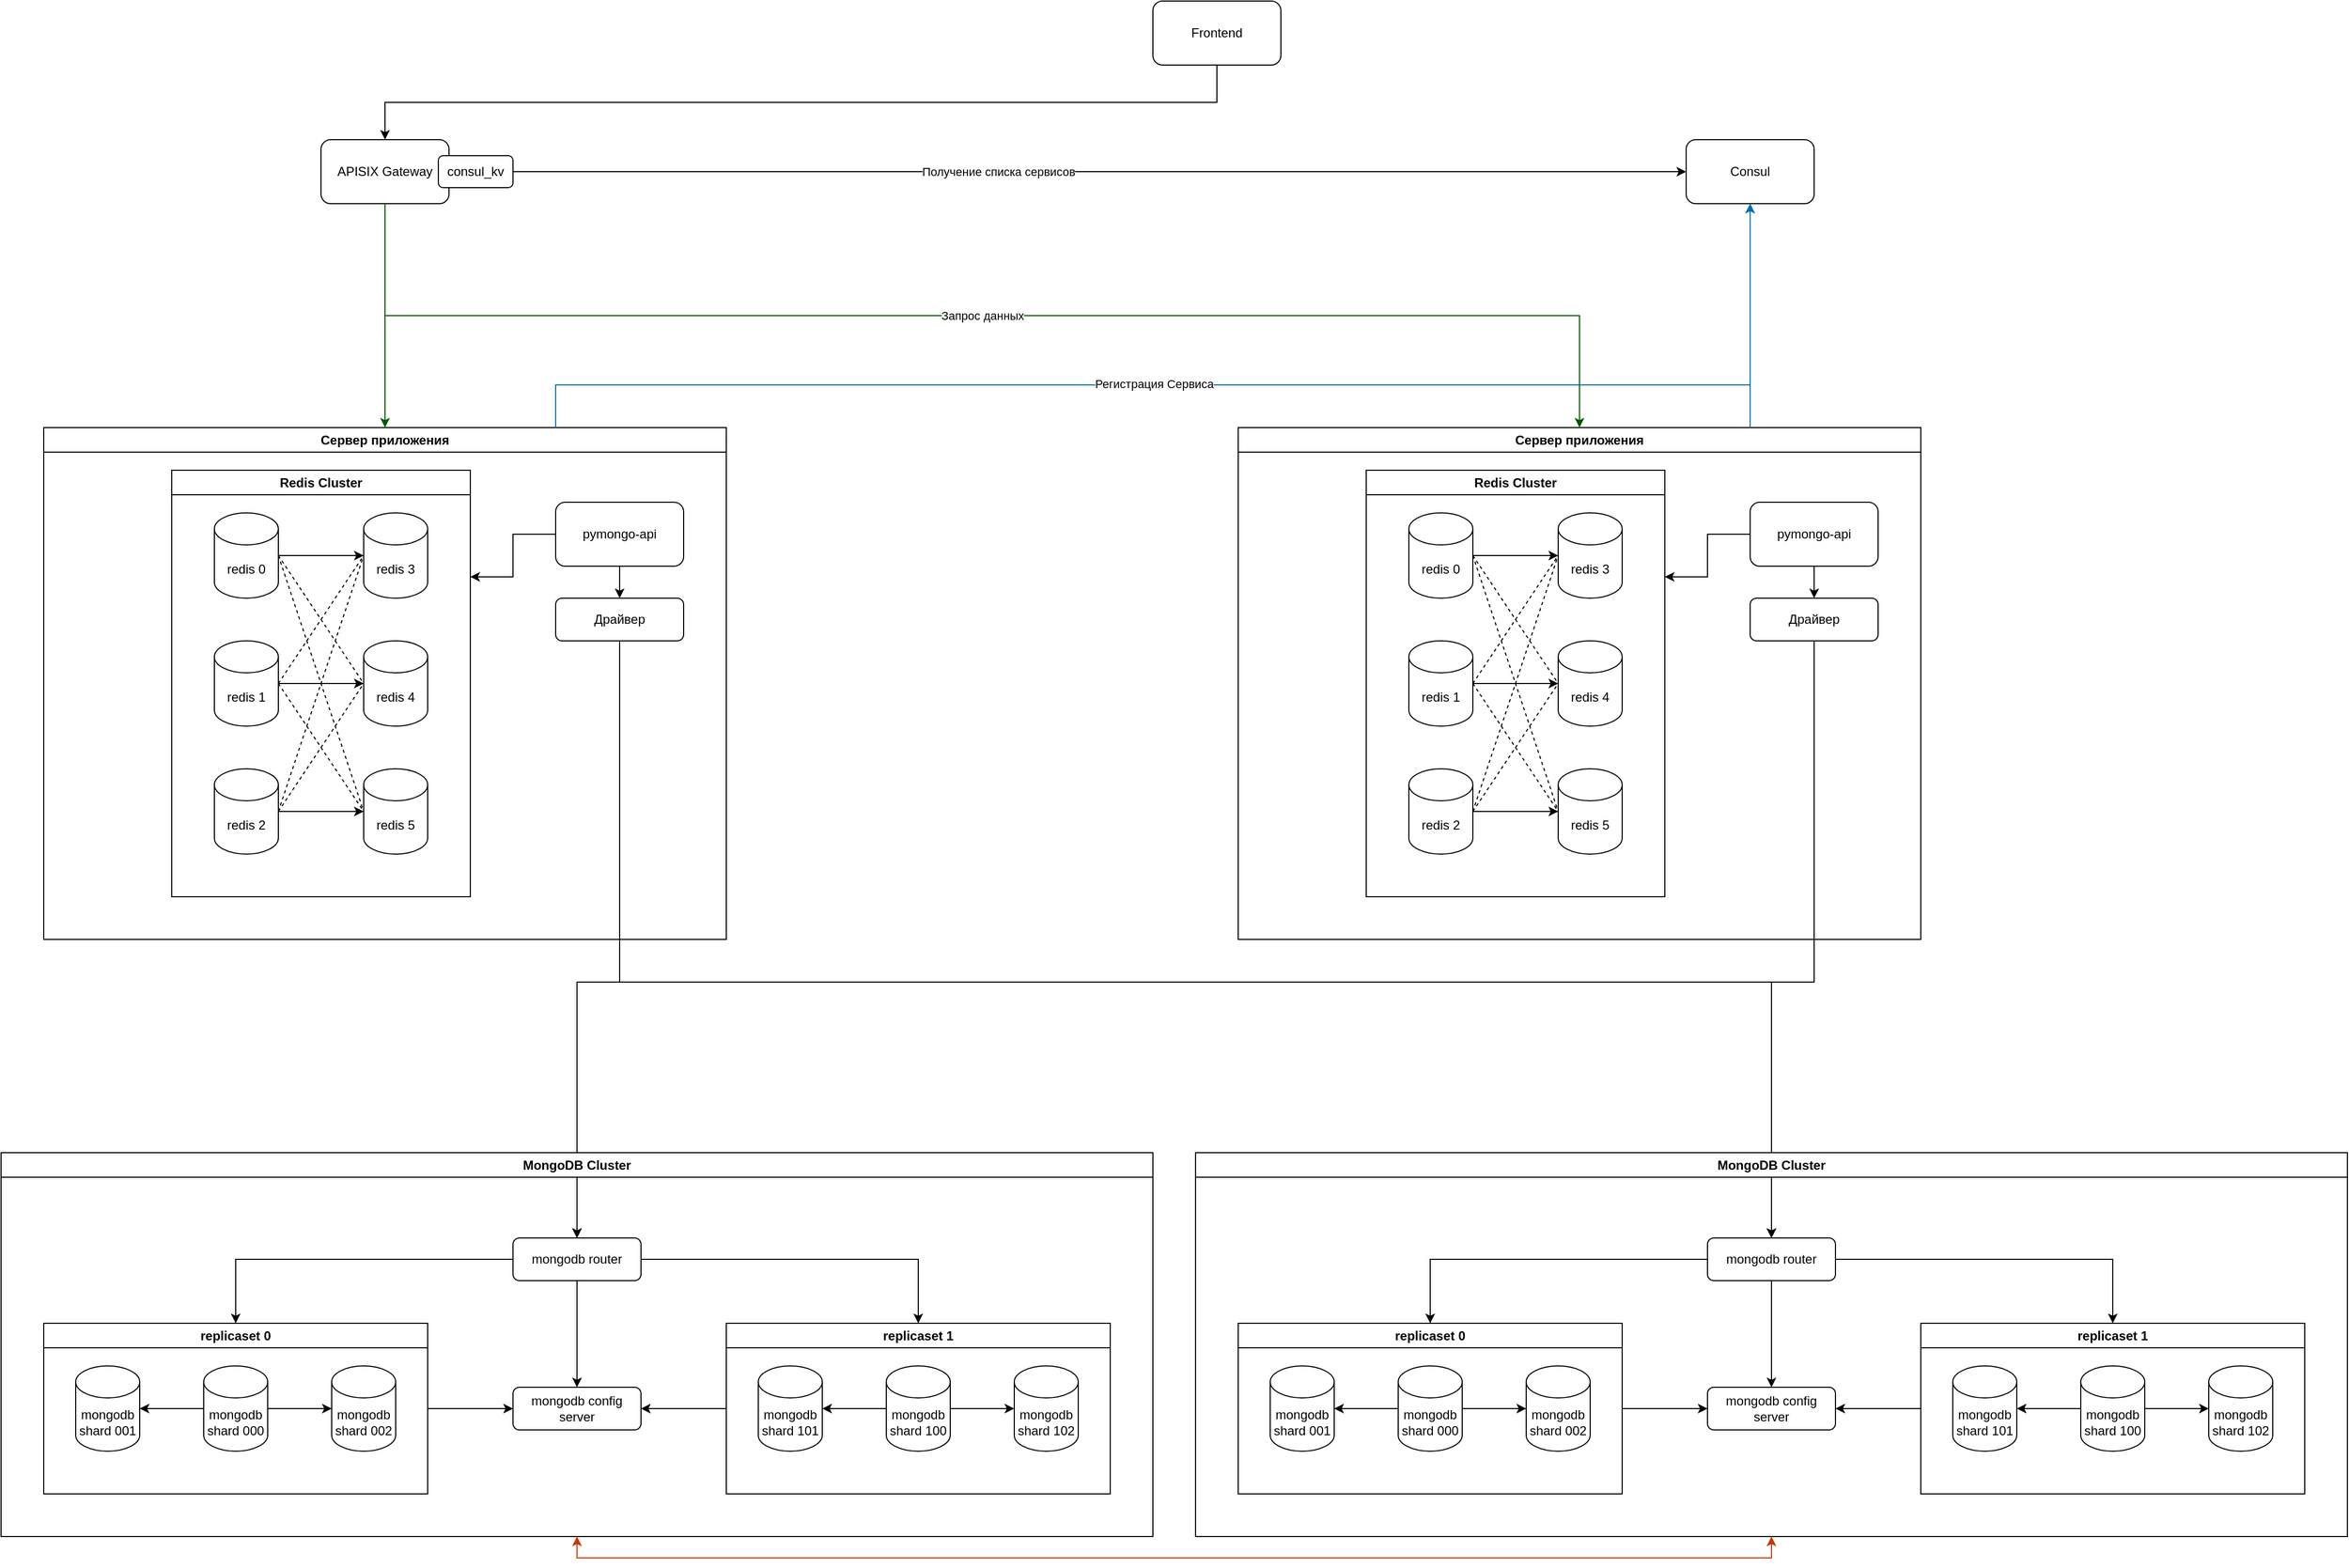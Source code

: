 <mxfile version="26.1.1">
  <diagram name="Page-1" id="-H_mtQnk-PTXWXPvYvuk">
    <mxGraphModel dx="2074" dy="1267" grid="1" gridSize="10" guides="1" tooltips="1" connect="1" arrows="1" fold="1" page="1" pageScale="1" pageWidth="1169" pageHeight="827" math="0" shadow="0">
      <root>
        <mxCell id="0" />
        <mxCell id="1" parent="0" />
        <mxCell id="dqWdWpCbqQZx0mYM54an-4" value="" style="group" parent="1" vertex="1" connectable="0">
          <mxGeometry x="300" y="130" width="180" height="60" as="geometry" />
        </mxCell>
        <mxCell id="dqWdWpCbqQZx0mYM54an-2" value="APISIX Gateway" style="rounded=1;whiteSpace=wrap;html=1;" parent="dqWdWpCbqQZx0mYM54an-4" vertex="1">
          <mxGeometry width="120" height="60" as="geometry" />
        </mxCell>
        <mxCell id="dqWdWpCbqQZx0mYM54an-3" value="consul_kv" style="rounded=1;whiteSpace=wrap;html=1;" parent="dqWdWpCbqQZx0mYM54an-4" vertex="1">
          <mxGeometry x="110" y="15" width="70" height="30" as="geometry" />
        </mxCell>
        <mxCell id="dqWdWpCbqQZx0mYM54an-5" value="Consul" style="rounded=1;whiteSpace=wrap;html=1;" parent="1" vertex="1">
          <mxGeometry x="1580" y="130" width="120" height="60" as="geometry" />
        </mxCell>
        <mxCell id="dqWdWpCbqQZx0mYM54an-46" style="edgeStyle=orthogonalEdgeStyle;rounded=0;orthogonalLoop=1;jettySize=auto;html=1;exitX=1;exitY=0.5;exitDx=0;exitDy=0;entryX=0;entryY=0.5;entryDx=0;entryDy=0;" parent="1" source="dqWdWpCbqQZx0mYM54an-3" target="dqWdWpCbqQZx0mYM54an-5" edge="1">
          <mxGeometry relative="1" as="geometry" />
        </mxCell>
        <mxCell id="dqWdWpCbqQZx0mYM54an-93" value="Получение списка сервисов" style="edgeLabel;html=1;align=center;verticalAlign=middle;resizable=0;points=[];" parent="dqWdWpCbqQZx0mYM54an-46" vertex="1" connectable="0">
          <mxGeometry x="-0.174" y="-1" relative="1" as="geometry">
            <mxPoint y="-1" as="offset" />
          </mxGeometry>
        </mxCell>
        <mxCell id="dqWdWpCbqQZx0mYM54an-124" style="edgeStyle=orthogonalEdgeStyle;rounded=0;orthogonalLoop=1;jettySize=auto;html=1;exitX=0.5;exitY=1;exitDx=0;exitDy=0;entryX=0.5;entryY=0;entryDx=0;entryDy=0;" parent="1" source="dqWdWpCbqQZx0mYM54an-123" target="dqWdWpCbqQZx0mYM54an-2" edge="1">
          <mxGeometry relative="1" as="geometry" />
        </mxCell>
        <mxCell id="dqWdWpCbqQZx0mYM54an-123" value="Frontend" style="rounded=1;whiteSpace=wrap;html=1;" parent="1" vertex="1">
          <mxGeometry x="1080" width="120" height="60" as="geometry" />
        </mxCell>
        <mxCell id="P2rB0Mfu34rMSdrRZBl6-49" value="" style="group" parent="1" vertex="1" connectable="0">
          <mxGeometry x="40" y="400" width="640" height="480" as="geometry" />
        </mxCell>
        <mxCell id="dqWdWpCbqQZx0mYM54an-13" value="Сервер приложения" style="swimlane;whiteSpace=wrap;html=1;" parent="P2rB0Mfu34rMSdrRZBl6-49" vertex="1">
          <mxGeometry width="640" height="480" as="geometry" />
        </mxCell>
        <mxCell id="8a7BIC_nl0AnSNakPIhv-13" value="" style="group" parent="dqWdWpCbqQZx0mYM54an-13" vertex="1" connectable="0">
          <mxGeometry x="120" y="40" width="280" height="400" as="geometry" />
        </mxCell>
        <mxCell id="8a7BIC_nl0AnSNakPIhv-1" value="redis 2" style="shape=cylinder3;whiteSpace=wrap;html=1;boundedLbl=1;backgroundOutline=1;size=15;" parent="8a7BIC_nl0AnSNakPIhv-13" vertex="1">
          <mxGeometry x="40" y="280" width="60" height="80" as="geometry" />
        </mxCell>
        <mxCell id="8a7BIC_nl0AnSNakPIhv-3" value="redis 1" style="shape=cylinder3;whiteSpace=wrap;html=1;boundedLbl=1;backgroundOutline=1;size=15;" parent="8a7BIC_nl0AnSNakPIhv-13" vertex="1">
          <mxGeometry x="40" y="160" width="60" height="80" as="geometry" />
        </mxCell>
        <mxCell id="8a7BIC_nl0AnSNakPIhv-5" value="redis 0" style="shape=cylinder3;whiteSpace=wrap;html=1;boundedLbl=1;backgroundOutline=1;size=15;" parent="8a7BIC_nl0AnSNakPIhv-13" vertex="1">
          <mxGeometry x="40" y="40" width="60" height="80" as="geometry" />
        </mxCell>
        <mxCell id="8a7BIC_nl0AnSNakPIhv-9" value="redis 5" style="shape=cylinder3;whiteSpace=wrap;html=1;boundedLbl=1;backgroundOutline=1;size=15;" parent="8a7BIC_nl0AnSNakPIhv-13" vertex="1">
          <mxGeometry x="180" y="280" width="60" height="80" as="geometry" />
        </mxCell>
        <mxCell id="8a7BIC_nl0AnSNakPIhv-10" value="redis 4" style="shape=cylinder3;whiteSpace=wrap;html=1;boundedLbl=1;backgroundOutline=1;size=15;" parent="8a7BIC_nl0AnSNakPIhv-13" vertex="1">
          <mxGeometry x="180" y="160" width="60" height="80" as="geometry" />
        </mxCell>
        <mxCell id="8a7BIC_nl0AnSNakPIhv-11" value="redis 3" style="shape=cylinder3;whiteSpace=wrap;html=1;boundedLbl=1;backgroundOutline=1;size=15;" parent="8a7BIC_nl0AnSNakPIhv-13" vertex="1">
          <mxGeometry x="180" y="40" width="60" height="80" as="geometry" />
        </mxCell>
        <mxCell id="8a7BIC_nl0AnSNakPIhv-12" value="Redis Cluster" style="swimlane;whiteSpace=wrap;html=1;" parent="8a7BIC_nl0AnSNakPIhv-13" vertex="1">
          <mxGeometry width="280" height="400" as="geometry" />
        </mxCell>
        <mxCell id="8a7BIC_nl0AnSNakPIhv-31" value="" style="endArrow=none;dashed=1;html=1;rounded=0;entryX=0;entryY=0.5;entryDx=0;entryDy=0;entryPerimeter=0;exitX=1;exitY=0.5;exitDx=0;exitDy=0;exitPerimeter=0;" parent="8a7BIC_nl0AnSNakPIhv-12" edge="1">
          <mxGeometry width="50" height="50" relative="1" as="geometry">
            <mxPoint x="100" y="320" as="sourcePoint" />
            <mxPoint x="180" y="200" as="targetPoint" />
          </mxGeometry>
        </mxCell>
        <mxCell id="8a7BIC_nl0AnSNakPIhv-33" value="" style="endArrow=none;dashed=1;html=1;rounded=0;entryX=0;entryY=0.5;entryDx=0;entryDy=0;entryPerimeter=0;exitX=1;exitY=0.5;exitDx=0;exitDy=0;exitPerimeter=0;" parent="8a7BIC_nl0AnSNakPIhv-12" edge="1">
          <mxGeometry width="50" height="50" relative="1" as="geometry">
            <mxPoint x="100" y="200" as="sourcePoint" />
            <mxPoint x="180" y="320" as="targetPoint" />
          </mxGeometry>
        </mxCell>
        <mxCell id="8a7BIC_nl0AnSNakPIhv-15" style="edgeStyle=orthogonalEdgeStyle;rounded=0;orthogonalLoop=1;jettySize=auto;html=1;exitX=1;exitY=0.5;exitDx=0;exitDy=0;exitPerimeter=0;entryX=0;entryY=0.5;entryDx=0;entryDy=0;entryPerimeter=0;" parent="8a7BIC_nl0AnSNakPIhv-13" source="8a7BIC_nl0AnSNakPIhv-5" target="8a7BIC_nl0AnSNakPIhv-11" edge="1">
          <mxGeometry relative="1" as="geometry" />
        </mxCell>
        <mxCell id="8a7BIC_nl0AnSNakPIhv-16" style="edgeStyle=orthogonalEdgeStyle;rounded=0;orthogonalLoop=1;jettySize=auto;html=1;exitX=1;exitY=0.5;exitDx=0;exitDy=0;exitPerimeter=0;entryX=0;entryY=0.5;entryDx=0;entryDy=0;entryPerimeter=0;" parent="8a7BIC_nl0AnSNakPIhv-13" source="8a7BIC_nl0AnSNakPIhv-3" target="8a7BIC_nl0AnSNakPIhv-10" edge="1">
          <mxGeometry relative="1" as="geometry" />
        </mxCell>
        <mxCell id="8a7BIC_nl0AnSNakPIhv-17" style="edgeStyle=orthogonalEdgeStyle;rounded=0;orthogonalLoop=1;jettySize=auto;html=1;exitX=1;exitY=0.5;exitDx=0;exitDy=0;exitPerimeter=0;entryX=0;entryY=0.5;entryDx=0;entryDy=0;entryPerimeter=0;" parent="8a7BIC_nl0AnSNakPIhv-13" source="8a7BIC_nl0AnSNakPIhv-1" target="8a7BIC_nl0AnSNakPIhv-9" edge="1">
          <mxGeometry relative="1" as="geometry" />
        </mxCell>
        <mxCell id="8a7BIC_nl0AnSNakPIhv-30" value="" style="endArrow=none;dashed=1;html=1;rounded=0;entryX=0;entryY=0.5;entryDx=0;entryDy=0;entryPerimeter=0;exitX=1;exitY=0.5;exitDx=0;exitDy=0;exitPerimeter=0;" parent="8a7BIC_nl0AnSNakPIhv-13" source="8a7BIC_nl0AnSNakPIhv-3" target="8a7BIC_nl0AnSNakPIhv-11" edge="1">
          <mxGeometry width="50" height="50" relative="1" as="geometry">
            <mxPoint x="115" y="180" as="sourcePoint" />
            <mxPoint x="165" y="130" as="targetPoint" />
          </mxGeometry>
        </mxCell>
        <mxCell id="8a7BIC_nl0AnSNakPIhv-32" value="" style="endArrow=none;dashed=1;html=1;rounded=0;entryX=0;entryY=0.5;entryDx=0;entryDy=0;entryPerimeter=0;exitX=1;exitY=0.5;exitDx=0;exitDy=0;exitPerimeter=0;" parent="8a7BIC_nl0AnSNakPIhv-13" source="8a7BIC_nl0AnSNakPIhv-5" target="8a7BIC_nl0AnSNakPIhv-10" edge="1">
          <mxGeometry width="50" height="50" relative="1" as="geometry">
            <mxPoint x="110" y="210" as="sourcePoint" />
            <mxPoint x="190" y="90" as="targetPoint" />
          </mxGeometry>
        </mxCell>
        <mxCell id="8a7BIC_nl0AnSNakPIhv-37" value="" style="endArrow=none;dashed=1;html=1;rounded=0;entryX=0;entryY=0.5;entryDx=0;entryDy=0;entryPerimeter=0;exitX=1;exitY=0.5;exitDx=0;exitDy=0;exitPerimeter=0;" parent="8a7BIC_nl0AnSNakPIhv-13" source="8a7BIC_nl0AnSNakPIhv-5" target="8a7BIC_nl0AnSNakPIhv-9" edge="1">
          <mxGeometry width="50" height="50" relative="1" as="geometry">
            <mxPoint x="110" y="90" as="sourcePoint" />
            <mxPoint x="190" y="210" as="targetPoint" />
          </mxGeometry>
        </mxCell>
        <mxCell id="8a7BIC_nl0AnSNakPIhv-38" value="" style="endArrow=none;dashed=1;html=1;rounded=0;entryX=0;entryY=0.5;entryDx=0;entryDy=0;entryPerimeter=0;exitX=1;exitY=0.5;exitDx=0;exitDy=0;exitPerimeter=0;" parent="8a7BIC_nl0AnSNakPIhv-13" source="8a7BIC_nl0AnSNakPIhv-1" target="8a7BIC_nl0AnSNakPIhv-11" edge="1">
          <mxGeometry width="50" height="50" relative="1" as="geometry">
            <mxPoint x="120" y="100" as="sourcePoint" />
            <mxPoint x="200" y="220" as="targetPoint" />
          </mxGeometry>
        </mxCell>
        <mxCell id="dqWdWpCbqQZx0mYM54an-6" value="" style="group" parent="P2rB0Mfu34rMSdrRZBl6-49" vertex="1" connectable="0">
          <mxGeometry x="480" y="70" width="120" height="130" as="geometry" />
        </mxCell>
        <mxCell id="zA23MoTUsTF4_91t8viU-3" value="pymongo-api" style="rounded=1;whiteSpace=wrap;html=1;" parent="dqWdWpCbqQZx0mYM54an-6" vertex="1">
          <mxGeometry width="120" height="60" as="geometry" />
        </mxCell>
        <mxCell id="dbREd8kYVU3tzgiQIXqs-3" value="Драйвер" style="rounded=1;whiteSpace=wrap;html=1;" parent="dqWdWpCbqQZx0mYM54an-6" vertex="1">
          <mxGeometry y="90" width="120" height="40" as="geometry" />
        </mxCell>
        <mxCell id="k_xwfJecmbTnGhpivg_c-1" style="edgeStyle=orthogonalEdgeStyle;rounded=0;orthogonalLoop=1;jettySize=auto;html=1;exitX=0.5;exitY=1;exitDx=0;exitDy=0;entryX=0.5;entryY=0;entryDx=0;entryDy=0;" parent="dqWdWpCbqQZx0mYM54an-6" source="zA23MoTUsTF4_91t8viU-3" target="dbREd8kYVU3tzgiQIXqs-3" edge="1">
          <mxGeometry relative="1" as="geometry" />
        </mxCell>
        <mxCell id="P2rB0Mfu34rMSdrRZBl6-27" style="edgeStyle=orthogonalEdgeStyle;rounded=0;orthogonalLoop=1;jettySize=auto;html=1;exitX=0;exitY=0.5;exitDx=0;exitDy=0;entryX=1;entryY=0.25;entryDx=0;entryDy=0;" parent="P2rB0Mfu34rMSdrRZBl6-49" source="zA23MoTUsTF4_91t8viU-3" target="8a7BIC_nl0AnSNakPIhv-12" edge="1">
          <mxGeometry relative="1" as="geometry" />
        </mxCell>
        <mxCell id="P2rB0Mfu34rMSdrRZBl6-50" value="" style="group" parent="1" vertex="1" connectable="0">
          <mxGeometry x="1160" y="400" width="640" height="480" as="geometry" />
        </mxCell>
        <mxCell id="P2rB0Mfu34rMSdrRZBl6-51" value="Сервер приложения" style="swimlane;whiteSpace=wrap;html=1;" parent="P2rB0Mfu34rMSdrRZBl6-50" vertex="1">
          <mxGeometry width="640" height="480" as="geometry" />
        </mxCell>
        <mxCell id="P2rB0Mfu34rMSdrRZBl6-52" value="" style="group" parent="P2rB0Mfu34rMSdrRZBl6-51" vertex="1" connectable="0">
          <mxGeometry x="120" y="40" width="280" height="400" as="geometry" />
        </mxCell>
        <mxCell id="P2rB0Mfu34rMSdrRZBl6-53" value="redis 2" style="shape=cylinder3;whiteSpace=wrap;html=1;boundedLbl=1;backgroundOutline=1;size=15;" parent="P2rB0Mfu34rMSdrRZBl6-52" vertex="1">
          <mxGeometry x="40" y="280" width="60" height="80" as="geometry" />
        </mxCell>
        <mxCell id="P2rB0Mfu34rMSdrRZBl6-54" value="redis 1" style="shape=cylinder3;whiteSpace=wrap;html=1;boundedLbl=1;backgroundOutline=1;size=15;" parent="P2rB0Mfu34rMSdrRZBl6-52" vertex="1">
          <mxGeometry x="40" y="160" width="60" height="80" as="geometry" />
        </mxCell>
        <mxCell id="P2rB0Mfu34rMSdrRZBl6-55" value="redis 0" style="shape=cylinder3;whiteSpace=wrap;html=1;boundedLbl=1;backgroundOutline=1;size=15;" parent="P2rB0Mfu34rMSdrRZBl6-52" vertex="1">
          <mxGeometry x="40" y="40" width="60" height="80" as="geometry" />
        </mxCell>
        <mxCell id="P2rB0Mfu34rMSdrRZBl6-56" value="redis 5" style="shape=cylinder3;whiteSpace=wrap;html=1;boundedLbl=1;backgroundOutline=1;size=15;" parent="P2rB0Mfu34rMSdrRZBl6-52" vertex="1">
          <mxGeometry x="180" y="280" width="60" height="80" as="geometry" />
        </mxCell>
        <mxCell id="P2rB0Mfu34rMSdrRZBl6-57" value="redis 4" style="shape=cylinder3;whiteSpace=wrap;html=1;boundedLbl=1;backgroundOutline=1;size=15;" parent="P2rB0Mfu34rMSdrRZBl6-52" vertex="1">
          <mxGeometry x="180" y="160" width="60" height="80" as="geometry" />
        </mxCell>
        <mxCell id="P2rB0Mfu34rMSdrRZBl6-58" value="redis 3" style="shape=cylinder3;whiteSpace=wrap;html=1;boundedLbl=1;backgroundOutline=1;size=15;" parent="P2rB0Mfu34rMSdrRZBl6-52" vertex="1">
          <mxGeometry x="180" y="40" width="60" height="80" as="geometry" />
        </mxCell>
        <mxCell id="P2rB0Mfu34rMSdrRZBl6-59" value="Redis Cluster" style="swimlane;whiteSpace=wrap;html=1;" parent="P2rB0Mfu34rMSdrRZBl6-52" vertex="1">
          <mxGeometry width="280" height="400" as="geometry" />
        </mxCell>
        <mxCell id="P2rB0Mfu34rMSdrRZBl6-60" value="" style="endArrow=none;dashed=1;html=1;rounded=0;entryX=0;entryY=0.5;entryDx=0;entryDy=0;entryPerimeter=0;exitX=1;exitY=0.5;exitDx=0;exitDy=0;exitPerimeter=0;" parent="P2rB0Mfu34rMSdrRZBl6-59" edge="1">
          <mxGeometry width="50" height="50" relative="1" as="geometry">
            <mxPoint x="100" y="320" as="sourcePoint" />
            <mxPoint x="180" y="200" as="targetPoint" />
          </mxGeometry>
        </mxCell>
        <mxCell id="P2rB0Mfu34rMSdrRZBl6-61" value="" style="endArrow=none;dashed=1;html=1;rounded=0;entryX=0;entryY=0.5;entryDx=0;entryDy=0;entryPerimeter=0;exitX=1;exitY=0.5;exitDx=0;exitDy=0;exitPerimeter=0;" parent="P2rB0Mfu34rMSdrRZBl6-59" edge="1">
          <mxGeometry width="50" height="50" relative="1" as="geometry">
            <mxPoint x="100" y="200" as="sourcePoint" />
            <mxPoint x="180" y="320" as="targetPoint" />
          </mxGeometry>
        </mxCell>
        <mxCell id="P2rB0Mfu34rMSdrRZBl6-62" style="edgeStyle=orthogonalEdgeStyle;rounded=0;orthogonalLoop=1;jettySize=auto;html=1;exitX=1;exitY=0.5;exitDx=0;exitDy=0;exitPerimeter=0;entryX=0;entryY=0.5;entryDx=0;entryDy=0;entryPerimeter=0;" parent="P2rB0Mfu34rMSdrRZBl6-52" source="P2rB0Mfu34rMSdrRZBl6-55" target="P2rB0Mfu34rMSdrRZBl6-58" edge="1">
          <mxGeometry relative="1" as="geometry" />
        </mxCell>
        <mxCell id="P2rB0Mfu34rMSdrRZBl6-63" style="edgeStyle=orthogonalEdgeStyle;rounded=0;orthogonalLoop=1;jettySize=auto;html=1;exitX=1;exitY=0.5;exitDx=0;exitDy=0;exitPerimeter=0;entryX=0;entryY=0.5;entryDx=0;entryDy=0;entryPerimeter=0;" parent="P2rB0Mfu34rMSdrRZBl6-52" source="P2rB0Mfu34rMSdrRZBl6-54" target="P2rB0Mfu34rMSdrRZBl6-57" edge="1">
          <mxGeometry relative="1" as="geometry" />
        </mxCell>
        <mxCell id="P2rB0Mfu34rMSdrRZBl6-64" style="edgeStyle=orthogonalEdgeStyle;rounded=0;orthogonalLoop=1;jettySize=auto;html=1;exitX=1;exitY=0.5;exitDx=0;exitDy=0;exitPerimeter=0;entryX=0;entryY=0.5;entryDx=0;entryDy=0;entryPerimeter=0;" parent="P2rB0Mfu34rMSdrRZBl6-52" source="P2rB0Mfu34rMSdrRZBl6-53" target="P2rB0Mfu34rMSdrRZBl6-56" edge="1">
          <mxGeometry relative="1" as="geometry" />
        </mxCell>
        <mxCell id="P2rB0Mfu34rMSdrRZBl6-65" value="" style="endArrow=none;dashed=1;html=1;rounded=0;entryX=0;entryY=0.5;entryDx=0;entryDy=0;entryPerimeter=0;exitX=1;exitY=0.5;exitDx=0;exitDy=0;exitPerimeter=0;" parent="P2rB0Mfu34rMSdrRZBl6-52" source="P2rB0Mfu34rMSdrRZBl6-54" target="P2rB0Mfu34rMSdrRZBl6-58" edge="1">
          <mxGeometry width="50" height="50" relative="1" as="geometry">
            <mxPoint x="115" y="180" as="sourcePoint" />
            <mxPoint x="165" y="130" as="targetPoint" />
          </mxGeometry>
        </mxCell>
        <mxCell id="P2rB0Mfu34rMSdrRZBl6-66" value="" style="endArrow=none;dashed=1;html=1;rounded=0;entryX=0;entryY=0.5;entryDx=0;entryDy=0;entryPerimeter=0;exitX=1;exitY=0.5;exitDx=0;exitDy=0;exitPerimeter=0;" parent="P2rB0Mfu34rMSdrRZBl6-52" source="P2rB0Mfu34rMSdrRZBl6-55" target="P2rB0Mfu34rMSdrRZBl6-57" edge="1">
          <mxGeometry width="50" height="50" relative="1" as="geometry">
            <mxPoint x="110" y="210" as="sourcePoint" />
            <mxPoint x="190" y="90" as="targetPoint" />
          </mxGeometry>
        </mxCell>
        <mxCell id="P2rB0Mfu34rMSdrRZBl6-67" value="" style="endArrow=none;dashed=1;html=1;rounded=0;entryX=0;entryY=0.5;entryDx=0;entryDy=0;entryPerimeter=0;exitX=1;exitY=0.5;exitDx=0;exitDy=0;exitPerimeter=0;" parent="P2rB0Mfu34rMSdrRZBl6-52" source="P2rB0Mfu34rMSdrRZBl6-55" target="P2rB0Mfu34rMSdrRZBl6-56" edge="1">
          <mxGeometry width="50" height="50" relative="1" as="geometry">
            <mxPoint x="110" y="90" as="sourcePoint" />
            <mxPoint x="190" y="210" as="targetPoint" />
          </mxGeometry>
        </mxCell>
        <mxCell id="P2rB0Mfu34rMSdrRZBl6-68" value="" style="endArrow=none;dashed=1;html=1;rounded=0;entryX=0;entryY=0.5;entryDx=0;entryDy=0;entryPerimeter=0;exitX=1;exitY=0.5;exitDx=0;exitDy=0;exitPerimeter=0;" parent="P2rB0Mfu34rMSdrRZBl6-52" source="P2rB0Mfu34rMSdrRZBl6-53" target="P2rB0Mfu34rMSdrRZBl6-58" edge="1">
          <mxGeometry width="50" height="50" relative="1" as="geometry">
            <mxPoint x="120" y="100" as="sourcePoint" />
            <mxPoint x="200" y="220" as="targetPoint" />
          </mxGeometry>
        </mxCell>
        <mxCell id="P2rB0Mfu34rMSdrRZBl6-69" value="" style="group" parent="P2rB0Mfu34rMSdrRZBl6-50" vertex="1" connectable="0">
          <mxGeometry x="480" y="70" width="120" height="130" as="geometry" />
        </mxCell>
        <mxCell id="P2rB0Mfu34rMSdrRZBl6-70" value="pymongo-api" style="rounded=1;whiteSpace=wrap;html=1;" parent="P2rB0Mfu34rMSdrRZBl6-69" vertex="1">
          <mxGeometry width="120" height="60" as="geometry" />
        </mxCell>
        <mxCell id="P2rB0Mfu34rMSdrRZBl6-71" value="Драйвер" style="rounded=1;whiteSpace=wrap;html=1;" parent="P2rB0Mfu34rMSdrRZBl6-69" vertex="1">
          <mxGeometry y="90" width="120" height="40" as="geometry" />
        </mxCell>
        <mxCell id="P2rB0Mfu34rMSdrRZBl6-72" style="edgeStyle=orthogonalEdgeStyle;rounded=0;orthogonalLoop=1;jettySize=auto;html=1;exitX=0.5;exitY=1;exitDx=0;exitDy=0;entryX=0.5;entryY=0;entryDx=0;entryDy=0;" parent="P2rB0Mfu34rMSdrRZBl6-69" source="P2rB0Mfu34rMSdrRZBl6-70" target="P2rB0Mfu34rMSdrRZBl6-71" edge="1">
          <mxGeometry relative="1" as="geometry" />
        </mxCell>
        <mxCell id="P2rB0Mfu34rMSdrRZBl6-73" style="edgeStyle=orthogonalEdgeStyle;rounded=0;orthogonalLoop=1;jettySize=auto;html=1;exitX=0;exitY=0.5;exitDx=0;exitDy=0;entryX=1;entryY=0.25;entryDx=0;entryDy=0;" parent="P2rB0Mfu34rMSdrRZBl6-50" source="P2rB0Mfu34rMSdrRZBl6-70" target="P2rB0Mfu34rMSdrRZBl6-59" edge="1">
          <mxGeometry relative="1" as="geometry" />
        </mxCell>
        <mxCell id="P2rB0Mfu34rMSdrRZBl6-74" style="edgeStyle=orthogonalEdgeStyle;rounded=0;orthogonalLoop=1;jettySize=auto;html=1;exitX=0.5;exitY=1;exitDx=0;exitDy=0;entryX=0.5;entryY=0;entryDx=0;entryDy=0;" parent="1" source="dbREd8kYVU3tzgiQIXqs-3" target="dbREd8kYVU3tzgiQIXqs-5" edge="1">
          <mxGeometry relative="1" as="geometry">
            <Array as="points">
              <mxPoint x="580" y="920" />
              <mxPoint x="540" y="920" />
            </Array>
          </mxGeometry>
        </mxCell>
        <mxCell id="P2rB0Mfu34rMSdrRZBl6-75" style="edgeStyle=orthogonalEdgeStyle;rounded=0;orthogonalLoop=1;jettySize=auto;html=1;exitX=0.5;exitY=1;exitDx=0;exitDy=0;entryX=0.5;entryY=0;entryDx=0;entryDy=0;" parent="1" source="dbREd8kYVU3tzgiQIXqs-3" target="P2rB0Mfu34rMSdrRZBl6-3" edge="1">
          <mxGeometry relative="1" as="geometry">
            <Array as="points">
              <mxPoint x="580" y="920" />
              <mxPoint x="1660" y="920" />
            </Array>
          </mxGeometry>
        </mxCell>
        <mxCell id="P2rB0Mfu34rMSdrRZBl6-76" style="edgeStyle=orthogonalEdgeStyle;rounded=0;orthogonalLoop=1;jettySize=auto;html=1;exitX=0.5;exitY=1;exitDx=0;exitDy=0;" parent="1" source="P2rB0Mfu34rMSdrRZBl6-71" target="P2rB0Mfu34rMSdrRZBl6-3" edge="1">
          <mxGeometry relative="1" as="geometry">
            <Array as="points">
              <mxPoint x="1700" y="920" />
              <mxPoint x="1660" y="920" />
            </Array>
          </mxGeometry>
        </mxCell>
        <mxCell id="P2rB0Mfu34rMSdrRZBl6-77" style="edgeStyle=orthogonalEdgeStyle;rounded=0;orthogonalLoop=1;jettySize=auto;html=1;exitX=0.5;exitY=1;exitDx=0;exitDy=0;entryX=0.5;entryY=0;entryDx=0;entryDy=0;" parent="1" source="P2rB0Mfu34rMSdrRZBl6-71" target="dbREd8kYVU3tzgiQIXqs-5" edge="1">
          <mxGeometry relative="1" as="geometry">
            <Array as="points">
              <mxPoint x="1700" y="920" />
              <mxPoint x="540" y="920" />
            </Array>
          </mxGeometry>
        </mxCell>
        <mxCell id="P2rB0Mfu34rMSdrRZBl6-78" style="edgeStyle=orthogonalEdgeStyle;rounded=0;orthogonalLoop=1;jettySize=auto;html=1;exitX=0.5;exitY=1;exitDx=0;exitDy=0;entryX=0.5;entryY=0;entryDx=0;entryDy=0;fillColor=#008a00;strokeColor=#005700;" parent="1" source="dqWdWpCbqQZx0mYM54an-2" target="dqWdWpCbqQZx0mYM54an-13" edge="1">
          <mxGeometry relative="1" as="geometry" />
        </mxCell>
        <mxCell id="P2rB0Mfu34rMSdrRZBl6-79" style="edgeStyle=orthogonalEdgeStyle;rounded=0;orthogonalLoop=1;jettySize=auto;html=1;exitX=0.5;exitY=1;exitDx=0;exitDy=0;fillColor=#008a00;strokeColor=#005700;" parent="1" source="dqWdWpCbqQZx0mYM54an-2" target="P2rB0Mfu34rMSdrRZBl6-51" edge="1">
          <mxGeometry relative="1" as="geometry" />
        </mxCell>
        <mxCell id="P2rB0Mfu34rMSdrRZBl6-93" value="Запрос данных" style="edgeLabel;html=1;align=center;verticalAlign=middle;resizable=0;points=[];" parent="P2rB0Mfu34rMSdrRZBl6-79" vertex="1" connectable="0">
          <mxGeometry relative="1" as="geometry">
            <mxPoint as="offset" />
          </mxGeometry>
        </mxCell>
        <mxCell id="P2rB0Mfu34rMSdrRZBl6-82" value="" style="group" parent="1" vertex="1" connectable="0">
          <mxGeometry y="1080" width="1080" height="360" as="geometry" />
        </mxCell>
        <mxCell id="dqWdWpCbqQZx0mYM54an-11" value="" style="group" parent="P2rB0Mfu34rMSdrRZBl6-82" vertex="1" connectable="0">
          <mxGeometry x="40" y="80" width="1000" height="240" as="geometry" />
        </mxCell>
        <mxCell id="dbREd8kYVU3tzgiQIXqs-5" value="mongodb router" style="rounded=1;whiteSpace=wrap;html=1;" parent="dqWdWpCbqQZx0mYM54an-11" vertex="1">
          <mxGeometry x="440" width="120" height="40" as="geometry" />
        </mxCell>
        <mxCell id="dbREd8kYVU3tzgiQIXqs-7" value="mongodb config server" style="rounded=1;whiteSpace=wrap;html=1;" parent="dqWdWpCbqQZx0mYM54an-11" vertex="1">
          <mxGeometry x="440" y="140" width="120" height="40" as="geometry" />
        </mxCell>
        <mxCell id="dqWdWpCbqQZx0mYM54an-9" value="" style="group" parent="dqWdWpCbqQZx0mYM54an-11" vertex="1" connectable="0">
          <mxGeometry x="640" y="80" width="360" height="160" as="geometry" />
        </mxCell>
        <mxCell id="pXJ7bdGz6Sk2BNIV2tW--5" value="replicaset 1" style="swimlane;whiteSpace=wrap;html=1;" parent="dqWdWpCbqQZx0mYM54an-9" vertex="1">
          <mxGeometry width="360" height="160" as="geometry" />
        </mxCell>
        <mxCell id="dqWdWpCbqQZx0mYM54an-8" value="" style="group" parent="dqWdWpCbqQZx0mYM54an-9" vertex="1" connectable="0">
          <mxGeometry x="30" y="40" width="300" height="80" as="geometry" />
        </mxCell>
        <mxCell id="dbREd8kYVU3tzgiQIXqs-2" value="mongodb shard 100" style="shape=cylinder3;whiteSpace=wrap;html=1;boundedLbl=1;backgroundOutline=1;size=15;" parent="dqWdWpCbqQZx0mYM54an-8" vertex="1">
          <mxGeometry x="120" width="60" height="80" as="geometry" />
        </mxCell>
        <mxCell id="_al5clU8z6GfftOGp_AF-3" value="mongodb shard 101" style="shape=cylinder3;whiteSpace=wrap;html=1;boundedLbl=1;backgroundOutline=1;size=15;" parent="dqWdWpCbqQZx0mYM54an-8" vertex="1">
          <mxGeometry width="60" height="80" as="geometry" />
        </mxCell>
        <mxCell id="_al5clU8z6GfftOGp_AF-4" value="mongodb shard 102" style="shape=cylinder3;whiteSpace=wrap;html=1;boundedLbl=1;backgroundOutline=1;size=15;" parent="dqWdWpCbqQZx0mYM54an-8" vertex="1">
          <mxGeometry x="240" width="60" height="80" as="geometry" />
        </mxCell>
        <mxCell id="_al5clU8z6GfftOGp_AF-11" style="edgeStyle=orthogonalEdgeStyle;rounded=0;orthogonalLoop=1;jettySize=auto;html=1;exitX=0;exitY=0.5;exitDx=0;exitDy=0;exitPerimeter=0;entryX=1;entryY=0.5;entryDx=0;entryDy=0;entryPerimeter=0;" parent="dqWdWpCbqQZx0mYM54an-8" source="dbREd8kYVU3tzgiQIXqs-2" target="_al5clU8z6GfftOGp_AF-3" edge="1">
          <mxGeometry relative="1" as="geometry" />
        </mxCell>
        <mxCell id="_al5clU8z6GfftOGp_AF-12" value="" style="edgeStyle=orthogonalEdgeStyle;rounded=0;orthogonalLoop=1;jettySize=auto;html=1;" parent="dqWdWpCbqQZx0mYM54an-8" source="dbREd8kYVU3tzgiQIXqs-2" target="_al5clU8z6GfftOGp_AF-4" edge="1">
          <mxGeometry relative="1" as="geometry" />
        </mxCell>
        <mxCell id="dqWdWpCbqQZx0mYM54an-10" value="" style="group" parent="dqWdWpCbqQZx0mYM54an-11" vertex="1" connectable="0">
          <mxGeometry y="80" width="360" height="160" as="geometry" />
        </mxCell>
        <mxCell id="pXJ7bdGz6Sk2BNIV2tW--1" value="replicaset 0" style="swimlane;whiteSpace=wrap;html=1;" parent="dqWdWpCbqQZx0mYM54an-10" vertex="1">
          <mxGeometry width="360" height="160" as="geometry" />
        </mxCell>
        <mxCell id="dqWdWpCbqQZx0mYM54an-7" value="" style="group" parent="dqWdWpCbqQZx0mYM54an-10" vertex="1" connectable="0">
          <mxGeometry x="30" y="40" width="300" height="80" as="geometry" />
        </mxCell>
        <mxCell id="dbREd8kYVU3tzgiQIXqs-1" value="mongodb shard 000" style="shape=cylinder3;whiteSpace=wrap;html=1;boundedLbl=1;backgroundOutline=1;size=15;" parent="dqWdWpCbqQZx0mYM54an-7" vertex="1">
          <mxGeometry x="120" width="60" height="80" as="geometry" />
        </mxCell>
        <mxCell id="_al5clU8z6GfftOGp_AF-1" value="mongodb shard 001" style="shape=cylinder3;whiteSpace=wrap;html=1;boundedLbl=1;backgroundOutline=1;size=15;" parent="dqWdWpCbqQZx0mYM54an-7" vertex="1">
          <mxGeometry width="60" height="80" as="geometry" />
        </mxCell>
        <mxCell id="_al5clU8z6GfftOGp_AF-2" value="mongodb shard 002" style="shape=cylinder3;whiteSpace=wrap;html=1;boundedLbl=1;backgroundOutline=1;size=15;" parent="dqWdWpCbqQZx0mYM54an-7" vertex="1">
          <mxGeometry x="240" width="60" height="80" as="geometry" />
        </mxCell>
        <mxCell id="_al5clU8z6GfftOGp_AF-9" style="edgeStyle=orthogonalEdgeStyle;rounded=0;orthogonalLoop=1;jettySize=auto;html=1;exitX=0;exitY=0.5;exitDx=0;exitDy=0;exitPerimeter=0;entryX=1;entryY=0.5;entryDx=0;entryDy=0;entryPerimeter=0;" parent="dqWdWpCbqQZx0mYM54an-7" source="dbREd8kYVU3tzgiQIXqs-1" target="_al5clU8z6GfftOGp_AF-1" edge="1">
          <mxGeometry relative="1" as="geometry" />
        </mxCell>
        <mxCell id="_al5clU8z6GfftOGp_AF-10" style="edgeStyle=orthogonalEdgeStyle;rounded=0;orthogonalLoop=1;jettySize=auto;html=1;exitX=1;exitY=0.5;exitDx=0;exitDy=0;exitPerimeter=0;entryX=0;entryY=0.5;entryDx=0;entryDy=0;entryPerimeter=0;" parent="dqWdWpCbqQZx0mYM54an-7" source="dbREd8kYVU3tzgiQIXqs-1" target="_al5clU8z6GfftOGp_AF-2" edge="1">
          <mxGeometry relative="1" as="geometry" />
        </mxCell>
        <mxCell id="AS32IQcmRUs63zj48uzP-7" style="edgeStyle=orthogonalEdgeStyle;rounded=0;orthogonalLoop=1;jettySize=auto;html=1;exitX=0.5;exitY=1;exitDx=0;exitDy=0;" parent="dqWdWpCbqQZx0mYM54an-11" source="dbREd8kYVU3tzgiQIXqs-5" target="dbREd8kYVU3tzgiQIXqs-7" edge="1">
          <mxGeometry relative="1" as="geometry" />
        </mxCell>
        <mxCell id="AS32IQcmRUs63zj48uzP-5" style="edgeStyle=orthogonalEdgeStyle;rounded=0;orthogonalLoop=1;jettySize=auto;html=1;exitX=1;exitY=0.5;exitDx=0;exitDy=0;entryX=0.5;entryY=0;entryDx=0;entryDy=0;" parent="dqWdWpCbqQZx0mYM54an-11" source="dbREd8kYVU3tzgiQIXqs-5" target="pXJ7bdGz6Sk2BNIV2tW--5" edge="1">
          <mxGeometry relative="1" as="geometry" />
        </mxCell>
        <mxCell id="AS32IQcmRUs63zj48uzP-9" style="edgeStyle=orthogonalEdgeStyle;rounded=0;orthogonalLoop=1;jettySize=auto;html=1;exitX=0;exitY=0.5;exitDx=0;exitDy=0;entryX=1;entryY=0.5;entryDx=0;entryDy=0;" parent="dqWdWpCbqQZx0mYM54an-11" source="pXJ7bdGz6Sk2BNIV2tW--5" target="dbREd8kYVU3tzgiQIXqs-7" edge="1">
          <mxGeometry relative="1" as="geometry" />
        </mxCell>
        <mxCell id="AS32IQcmRUs63zj48uzP-6" style="edgeStyle=orthogonalEdgeStyle;rounded=0;orthogonalLoop=1;jettySize=auto;html=1;exitX=0;exitY=0.5;exitDx=0;exitDy=0;entryX=0.5;entryY=0;entryDx=0;entryDy=0;" parent="dqWdWpCbqQZx0mYM54an-11" source="dbREd8kYVU3tzgiQIXqs-5" target="pXJ7bdGz6Sk2BNIV2tW--1" edge="1">
          <mxGeometry relative="1" as="geometry" />
        </mxCell>
        <mxCell id="AS32IQcmRUs63zj48uzP-8" style="edgeStyle=orthogonalEdgeStyle;rounded=0;orthogonalLoop=1;jettySize=auto;html=1;exitX=1;exitY=0.5;exitDx=0;exitDy=0;entryX=0;entryY=0.5;entryDx=0;entryDy=0;" parent="dqWdWpCbqQZx0mYM54an-11" source="pXJ7bdGz6Sk2BNIV2tW--1" target="dbREd8kYVU3tzgiQIXqs-7" edge="1">
          <mxGeometry relative="1" as="geometry" />
        </mxCell>
        <mxCell id="P2rB0Mfu34rMSdrRZBl6-80" value="MongoDB Cluster" style="swimlane;whiteSpace=wrap;html=1;" parent="P2rB0Mfu34rMSdrRZBl6-82" vertex="1">
          <mxGeometry width="1080" height="360" as="geometry" />
        </mxCell>
        <mxCell id="P2rB0Mfu34rMSdrRZBl6-83" value="" style="group" parent="1" vertex="1" connectable="0">
          <mxGeometry x="1120" y="1080" width="1080" height="360" as="geometry" />
        </mxCell>
        <mxCell id="P2rB0Mfu34rMSdrRZBl6-2" value="" style="group" parent="P2rB0Mfu34rMSdrRZBl6-83" vertex="1" connectable="0">
          <mxGeometry x="40" y="80" width="1000" height="240" as="geometry" />
        </mxCell>
        <mxCell id="P2rB0Mfu34rMSdrRZBl6-3" value="mongodb router" style="rounded=1;whiteSpace=wrap;html=1;" parent="P2rB0Mfu34rMSdrRZBl6-2" vertex="1">
          <mxGeometry x="440" width="120" height="40" as="geometry" />
        </mxCell>
        <mxCell id="P2rB0Mfu34rMSdrRZBl6-4" value="mongodb config server" style="rounded=1;whiteSpace=wrap;html=1;" parent="P2rB0Mfu34rMSdrRZBl6-2" vertex="1">
          <mxGeometry x="440" y="140" width="120" height="40" as="geometry" />
        </mxCell>
        <mxCell id="P2rB0Mfu34rMSdrRZBl6-5" value="" style="group" parent="P2rB0Mfu34rMSdrRZBl6-2" vertex="1" connectable="0">
          <mxGeometry x="640" y="80" width="360" height="160" as="geometry" />
        </mxCell>
        <mxCell id="P2rB0Mfu34rMSdrRZBl6-6" value="replicaset 1" style="swimlane;whiteSpace=wrap;html=1;" parent="P2rB0Mfu34rMSdrRZBl6-5" vertex="1">
          <mxGeometry width="360" height="160" as="geometry" />
        </mxCell>
        <mxCell id="P2rB0Mfu34rMSdrRZBl6-7" value="" style="group" parent="P2rB0Mfu34rMSdrRZBl6-5" vertex="1" connectable="0">
          <mxGeometry x="30" y="40" width="300" height="80" as="geometry" />
        </mxCell>
        <mxCell id="P2rB0Mfu34rMSdrRZBl6-8" value="mongodb shard 100" style="shape=cylinder3;whiteSpace=wrap;html=1;boundedLbl=1;backgroundOutline=1;size=15;" parent="P2rB0Mfu34rMSdrRZBl6-7" vertex="1">
          <mxGeometry x="120" width="60" height="80" as="geometry" />
        </mxCell>
        <mxCell id="P2rB0Mfu34rMSdrRZBl6-9" value="mongodb shard 101" style="shape=cylinder3;whiteSpace=wrap;html=1;boundedLbl=1;backgroundOutline=1;size=15;" parent="P2rB0Mfu34rMSdrRZBl6-7" vertex="1">
          <mxGeometry width="60" height="80" as="geometry" />
        </mxCell>
        <mxCell id="P2rB0Mfu34rMSdrRZBl6-10" value="mongodb shard 102" style="shape=cylinder3;whiteSpace=wrap;html=1;boundedLbl=1;backgroundOutline=1;size=15;" parent="P2rB0Mfu34rMSdrRZBl6-7" vertex="1">
          <mxGeometry x="240" width="60" height="80" as="geometry" />
        </mxCell>
        <mxCell id="P2rB0Mfu34rMSdrRZBl6-11" style="edgeStyle=orthogonalEdgeStyle;rounded=0;orthogonalLoop=1;jettySize=auto;html=1;exitX=0;exitY=0.5;exitDx=0;exitDy=0;exitPerimeter=0;entryX=1;entryY=0.5;entryDx=0;entryDy=0;entryPerimeter=0;" parent="P2rB0Mfu34rMSdrRZBl6-7" source="P2rB0Mfu34rMSdrRZBl6-8" target="P2rB0Mfu34rMSdrRZBl6-9" edge="1">
          <mxGeometry relative="1" as="geometry" />
        </mxCell>
        <mxCell id="P2rB0Mfu34rMSdrRZBl6-12" value="" style="edgeStyle=orthogonalEdgeStyle;rounded=0;orthogonalLoop=1;jettySize=auto;html=1;" parent="P2rB0Mfu34rMSdrRZBl6-7" source="P2rB0Mfu34rMSdrRZBl6-8" target="P2rB0Mfu34rMSdrRZBl6-10" edge="1">
          <mxGeometry relative="1" as="geometry" />
        </mxCell>
        <mxCell id="P2rB0Mfu34rMSdrRZBl6-13" value="" style="group" parent="P2rB0Mfu34rMSdrRZBl6-2" vertex="1" connectable="0">
          <mxGeometry y="80" width="360" height="160" as="geometry" />
        </mxCell>
        <mxCell id="P2rB0Mfu34rMSdrRZBl6-14" value="replicaset 0" style="swimlane;whiteSpace=wrap;html=1;" parent="P2rB0Mfu34rMSdrRZBl6-13" vertex="1">
          <mxGeometry width="360" height="160" as="geometry" />
        </mxCell>
        <mxCell id="P2rB0Mfu34rMSdrRZBl6-15" value="" style="group" parent="P2rB0Mfu34rMSdrRZBl6-13" vertex="1" connectable="0">
          <mxGeometry x="30" y="40" width="300" height="80" as="geometry" />
        </mxCell>
        <mxCell id="P2rB0Mfu34rMSdrRZBl6-16" value="mongodb shard 000" style="shape=cylinder3;whiteSpace=wrap;html=1;boundedLbl=1;backgroundOutline=1;size=15;" parent="P2rB0Mfu34rMSdrRZBl6-15" vertex="1">
          <mxGeometry x="120" width="60" height="80" as="geometry" />
        </mxCell>
        <mxCell id="P2rB0Mfu34rMSdrRZBl6-17" value="mongodb shard 001" style="shape=cylinder3;whiteSpace=wrap;html=1;boundedLbl=1;backgroundOutline=1;size=15;" parent="P2rB0Mfu34rMSdrRZBl6-15" vertex="1">
          <mxGeometry width="60" height="80" as="geometry" />
        </mxCell>
        <mxCell id="P2rB0Mfu34rMSdrRZBl6-18" value="mongodb shard 002" style="shape=cylinder3;whiteSpace=wrap;html=1;boundedLbl=1;backgroundOutline=1;size=15;" parent="P2rB0Mfu34rMSdrRZBl6-15" vertex="1">
          <mxGeometry x="240" width="60" height="80" as="geometry" />
        </mxCell>
        <mxCell id="P2rB0Mfu34rMSdrRZBl6-19" style="edgeStyle=orthogonalEdgeStyle;rounded=0;orthogonalLoop=1;jettySize=auto;html=1;exitX=0;exitY=0.5;exitDx=0;exitDy=0;exitPerimeter=0;entryX=1;entryY=0.5;entryDx=0;entryDy=0;entryPerimeter=0;" parent="P2rB0Mfu34rMSdrRZBl6-15" source="P2rB0Mfu34rMSdrRZBl6-16" target="P2rB0Mfu34rMSdrRZBl6-17" edge="1">
          <mxGeometry relative="1" as="geometry" />
        </mxCell>
        <mxCell id="P2rB0Mfu34rMSdrRZBl6-20" style="edgeStyle=orthogonalEdgeStyle;rounded=0;orthogonalLoop=1;jettySize=auto;html=1;exitX=1;exitY=0.5;exitDx=0;exitDy=0;exitPerimeter=0;entryX=0;entryY=0.5;entryDx=0;entryDy=0;entryPerimeter=0;" parent="P2rB0Mfu34rMSdrRZBl6-15" source="P2rB0Mfu34rMSdrRZBl6-16" target="P2rB0Mfu34rMSdrRZBl6-18" edge="1">
          <mxGeometry relative="1" as="geometry" />
        </mxCell>
        <mxCell id="P2rB0Mfu34rMSdrRZBl6-21" style="edgeStyle=orthogonalEdgeStyle;rounded=0;orthogonalLoop=1;jettySize=auto;html=1;exitX=0.5;exitY=1;exitDx=0;exitDy=0;" parent="P2rB0Mfu34rMSdrRZBl6-2" source="P2rB0Mfu34rMSdrRZBl6-3" target="P2rB0Mfu34rMSdrRZBl6-4" edge="1">
          <mxGeometry relative="1" as="geometry" />
        </mxCell>
        <mxCell id="P2rB0Mfu34rMSdrRZBl6-22" style="edgeStyle=orthogonalEdgeStyle;rounded=0;orthogonalLoop=1;jettySize=auto;html=1;exitX=1;exitY=0.5;exitDx=0;exitDy=0;entryX=0.5;entryY=0;entryDx=0;entryDy=0;" parent="P2rB0Mfu34rMSdrRZBl6-2" source="P2rB0Mfu34rMSdrRZBl6-3" target="P2rB0Mfu34rMSdrRZBl6-6" edge="1">
          <mxGeometry relative="1" as="geometry" />
        </mxCell>
        <mxCell id="P2rB0Mfu34rMSdrRZBl6-23" style="edgeStyle=orthogonalEdgeStyle;rounded=0;orthogonalLoop=1;jettySize=auto;html=1;exitX=0;exitY=0.5;exitDx=0;exitDy=0;entryX=1;entryY=0.5;entryDx=0;entryDy=0;" parent="P2rB0Mfu34rMSdrRZBl6-2" source="P2rB0Mfu34rMSdrRZBl6-6" target="P2rB0Mfu34rMSdrRZBl6-4" edge="1">
          <mxGeometry relative="1" as="geometry" />
        </mxCell>
        <mxCell id="P2rB0Mfu34rMSdrRZBl6-24" style="edgeStyle=orthogonalEdgeStyle;rounded=0;orthogonalLoop=1;jettySize=auto;html=1;exitX=0;exitY=0.5;exitDx=0;exitDy=0;entryX=0.5;entryY=0;entryDx=0;entryDy=0;" parent="P2rB0Mfu34rMSdrRZBl6-2" source="P2rB0Mfu34rMSdrRZBl6-3" target="P2rB0Mfu34rMSdrRZBl6-14" edge="1">
          <mxGeometry relative="1" as="geometry" />
        </mxCell>
        <mxCell id="P2rB0Mfu34rMSdrRZBl6-25" style="edgeStyle=orthogonalEdgeStyle;rounded=0;orthogonalLoop=1;jettySize=auto;html=1;exitX=1;exitY=0.5;exitDx=0;exitDy=0;entryX=0;entryY=0.5;entryDx=0;entryDy=0;" parent="P2rB0Mfu34rMSdrRZBl6-2" source="P2rB0Mfu34rMSdrRZBl6-14" target="P2rB0Mfu34rMSdrRZBl6-4" edge="1">
          <mxGeometry relative="1" as="geometry" />
        </mxCell>
        <mxCell id="P2rB0Mfu34rMSdrRZBl6-81" value="MongoDB Cluster" style="swimlane;whiteSpace=wrap;html=1;" parent="P2rB0Mfu34rMSdrRZBl6-83" vertex="1">
          <mxGeometry width="1080" height="360" as="geometry" />
        </mxCell>
        <mxCell id="P2rB0Mfu34rMSdrRZBl6-84" style="edgeStyle=orthogonalEdgeStyle;rounded=0;orthogonalLoop=1;jettySize=auto;html=1;exitX=0.5;exitY=1;exitDx=0;exitDy=0;entryX=0.5;entryY=1;entryDx=0;entryDy=0;fillColor=#fa6800;strokeColor=#C73500;" parent="1" source="P2rB0Mfu34rMSdrRZBl6-80" target="P2rB0Mfu34rMSdrRZBl6-81" edge="1">
          <mxGeometry relative="1" as="geometry" />
        </mxCell>
        <mxCell id="P2rB0Mfu34rMSdrRZBl6-85" style="edgeStyle=orthogonalEdgeStyle;rounded=0;orthogonalLoop=1;jettySize=auto;html=1;exitX=0.5;exitY=1;exitDx=0;exitDy=0;entryX=0.5;entryY=1;entryDx=0;entryDy=0;fillColor=#fa6800;strokeColor=#C73500;" parent="1" source="P2rB0Mfu34rMSdrRZBl6-81" target="P2rB0Mfu34rMSdrRZBl6-80" edge="1">
          <mxGeometry relative="1" as="geometry" />
        </mxCell>
        <mxCell id="P2rB0Mfu34rMSdrRZBl6-90" style="edgeStyle=orthogonalEdgeStyle;rounded=0;orthogonalLoop=1;jettySize=auto;html=1;exitX=0.75;exitY=0;exitDx=0;exitDy=0;entryX=0.5;entryY=1;entryDx=0;entryDy=0;fillColor=#1ba1e2;strokeColor=#006EAF;" parent="1" source="P2rB0Mfu34rMSdrRZBl6-51" target="dqWdWpCbqQZx0mYM54an-5" edge="1">
          <mxGeometry relative="1" as="geometry" />
        </mxCell>
        <mxCell id="P2rB0Mfu34rMSdrRZBl6-92" style="edgeStyle=orthogonalEdgeStyle;rounded=0;orthogonalLoop=1;jettySize=auto;html=1;exitX=0.75;exitY=0;exitDx=0;exitDy=0;fillColor=#1ba1e2;strokeColor=#006EAF;" parent="1" source="dqWdWpCbqQZx0mYM54an-13" target="dqWdWpCbqQZx0mYM54an-5" edge="1">
          <mxGeometry relative="1" as="geometry">
            <Array as="points">
              <mxPoint x="520" y="360" />
              <mxPoint x="1640" y="360" />
            </Array>
          </mxGeometry>
        </mxCell>
        <mxCell id="P2rB0Mfu34rMSdrRZBl6-95" value="Регистрация Сервиса" style="edgeLabel;html=1;align=center;verticalAlign=middle;resizable=0;points=[];" parent="P2rB0Mfu34rMSdrRZBl6-92" vertex="1" connectable="0">
          <mxGeometry x="-0.096" relative="1" as="geometry">
            <mxPoint y="-1" as="offset" />
          </mxGeometry>
        </mxCell>
      </root>
    </mxGraphModel>
  </diagram>
</mxfile>
